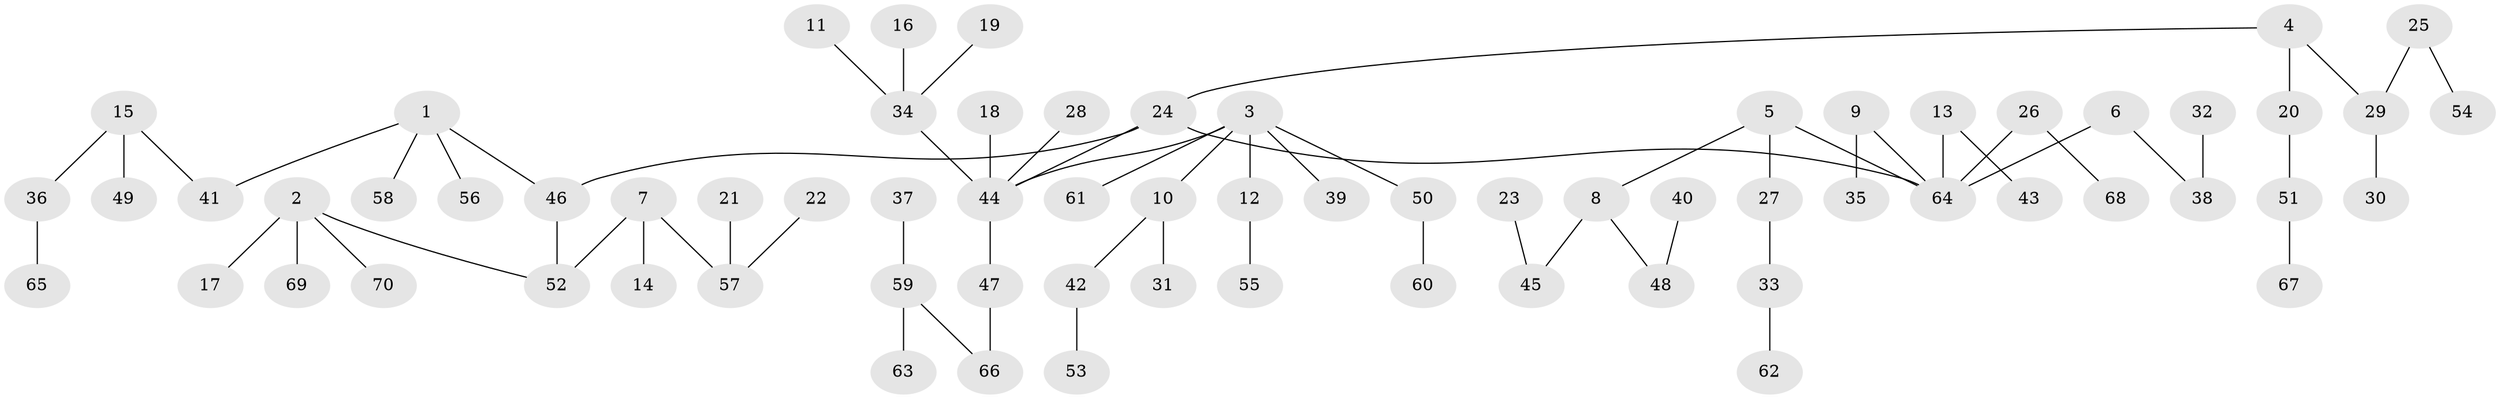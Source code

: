 // original degree distribution, {6: 0.007194244604316547, 7: 0.014388489208633094, 5: 0.02877697841726619, 2: 0.2805755395683453, 4: 0.02877697841726619, 8: 0.007194244604316547, 1: 0.4676258992805755, 3: 0.16546762589928057}
// Generated by graph-tools (version 1.1) at 2025/02/03/09/25 03:02:30]
// undirected, 70 vertices, 69 edges
graph export_dot {
graph [start="1"]
  node [color=gray90,style=filled];
  1;
  2;
  3;
  4;
  5;
  6;
  7;
  8;
  9;
  10;
  11;
  12;
  13;
  14;
  15;
  16;
  17;
  18;
  19;
  20;
  21;
  22;
  23;
  24;
  25;
  26;
  27;
  28;
  29;
  30;
  31;
  32;
  33;
  34;
  35;
  36;
  37;
  38;
  39;
  40;
  41;
  42;
  43;
  44;
  45;
  46;
  47;
  48;
  49;
  50;
  51;
  52;
  53;
  54;
  55;
  56;
  57;
  58;
  59;
  60;
  61;
  62;
  63;
  64;
  65;
  66;
  67;
  68;
  69;
  70;
  1 -- 41 [weight=1.0];
  1 -- 46 [weight=1.0];
  1 -- 56 [weight=1.0];
  1 -- 58 [weight=1.0];
  2 -- 17 [weight=1.0];
  2 -- 52 [weight=1.0];
  2 -- 69 [weight=1.0];
  2 -- 70 [weight=1.0];
  3 -- 10 [weight=1.0];
  3 -- 12 [weight=1.0];
  3 -- 39 [weight=1.0];
  3 -- 44 [weight=1.0];
  3 -- 50 [weight=1.0];
  3 -- 61 [weight=1.0];
  4 -- 20 [weight=1.0];
  4 -- 24 [weight=1.0];
  4 -- 29 [weight=1.0];
  5 -- 8 [weight=1.0];
  5 -- 27 [weight=1.0];
  5 -- 64 [weight=1.0];
  6 -- 38 [weight=1.0];
  6 -- 64 [weight=1.0];
  7 -- 14 [weight=1.0];
  7 -- 52 [weight=1.0];
  7 -- 57 [weight=1.0];
  8 -- 45 [weight=1.0];
  8 -- 48 [weight=1.0];
  9 -- 35 [weight=1.0];
  9 -- 64 [weight=1.0];
  10 -- 31 [weight=1.0];
  10 -- 42 [weight=1.0];
  11 -- 34 [weight=1.0];
  12 -- 55 [weight=1.0];
  13 -- 43 [weight=1.0];
  13 -- 64 [weight=1.0];
  15 -- 36 [weight=1.0];
  15 -- 41 [weight=1.0];
  15 -- 49 [weight=1.0];
  16 -- 34 [weight=1.0];
  18 -- 44 [weight=1.0];
  19 -- 34 [weight=1.0];
  20 -- 51 [weight=1.0];
  21 -- 57 [weight=1.0];
  22 -- 57 [weight=1.0];
  23 -- 45 [weight=1.0];
  24 -- 44 [weight=1.0];
  24 -- 46 [weight=1.0];
  24 -- 64 [weight=1.0];
  25 -- 29 [weight=1.0];
  25 -- 54 [weight=1.0];
  26 -- 64 [weight=1.0];
  26 -- 68 [weight=1.0];
  27 -- 33 [weight=1.0];
  28 -- 44 [weight=1.0];
  29 -- 30 [weight=1.0];
  32 -- 38 [weight=1.0];
  33 -- 62 [weight=1.0];
  34 -- 44 [weight=1.0];
  36 -- 65 [weight=1.0];
  37 -- 59 [weight=1.0];
  40 -- 48 [weight=1.0];
  42 -- 53 [weight=1.0];
  44 -- 47 [weight=1.0];
  46 -- 52 [weight=1.0];
  47 -- 66 [weight=1.0];
  50 -- 60 [weight=1.0];
  51 -- 67 [weight=1.0];
  59 -- 63 [weight=1.0];
  59 -- 66 [weight=1.0];
}
